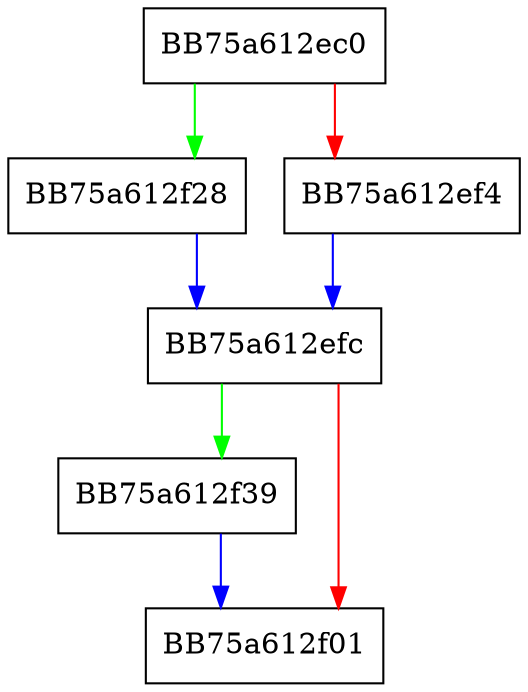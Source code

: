 digraph RpfAPI_r_FileLength {
  node [shape="box"];
  graph [splines=ortho];
  BB75a612ec0 -> BB75a612f28 [color="green"];
  BB75a612ec0 -> BB75a612ef4 [color="red"];
  BB75a612ef4 -> BB75a612efc [color="blue"];
  BB75a612efc -> BB75a612f39 [color="green"];
  BB75a612efc -> BB75a612f01 [color="red"];
  BB75a612f28 -> BB75a612efc [color="blue"];
  BB75a612f39 -> BB75a612f01 [color="blue"];
}